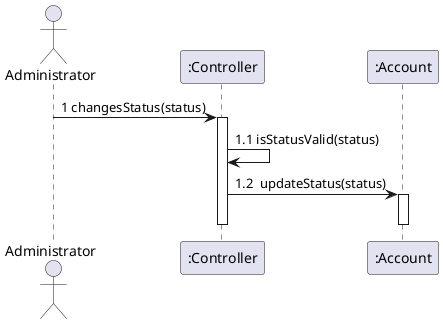 @startuml
'https://plantuml.com/sequence-diagram


actor "Administrator"
participant ":Controller" as rgc
participant ":Account" as Account


Administrator -> rgc: 1 changesStatus(status)
activate rgc
rgc -> rgc: 1.1 isStatusValid(status)
rgc -> Account: 1.2  updateStatus(status)
activate Account
deactivate Account
deactivate rgc

@enduml